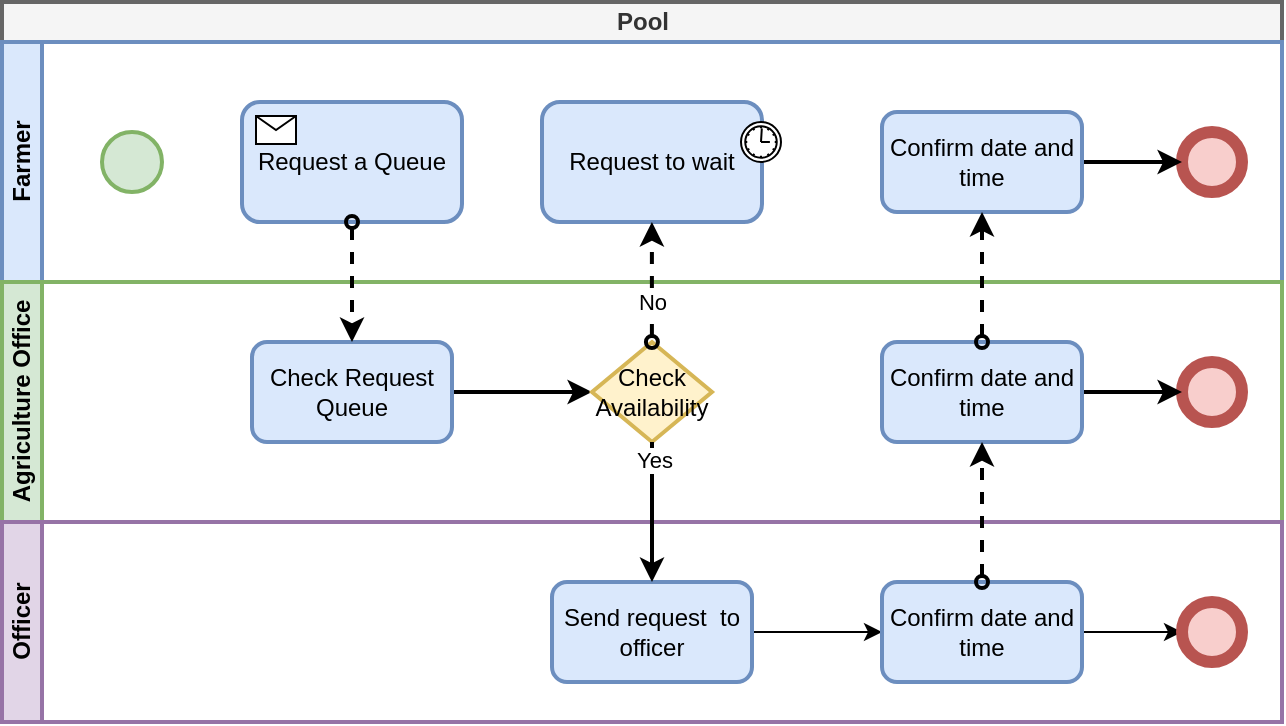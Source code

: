 <mxfile version="14.4.3" type="device"><diagram name="Page-1" id="2a216829-ef6e-dabb-86c1-c78162f3ba2b"><mxGraphModel dx="868" dy="520" grid="1" gridSize="10" guides="1" tooltips="1" connect="1" arrows="1" fold="1" page="1" pageScale="1" pageWidth="850" pageHeight="1100" background="#ffffff" math="0" shadow="0"><root><mxCell id="0"/><mxCell id="1" parent="0"/><mxCell id="ntJ8-BxehU3OVPjJMn4T-5" value="Pool" style="swimlane;html=1;childLayout=stackLayout;resizeParent=1;resizeParentMax=0;horizontal=1;startSize=20;horizontalStack=0;strokeWidth=2;fillColor=#f5f5f5;strokeColor=#666666;fontColor=#333333;" vertex="1" parent="1"><mxGeometry x="200" y="80" width="640" height="360" as="geometry"/></mxCell><mxCell id="ntJ8-BxehU3OVPjJMn4T-6" value="Farmer" style="swimlane;html=1;startSize=20;horizontal=0;strokeWidth=2;fillColor=#dae8fc;strokeColor=#6c8ebf;" vertex="1" parent="ntJ8-BxehU3OVPjJMn4T-5"><mxGeometry y="20" width="640" height="120" as="geometry"/></mxCell><mxCell id="ntJ8-BxehU3OVPjJMn4T-9" value="" style="shape=mxgraph.bpmn.shape;html=1;verticalLabelPosition=bottom;labelBackgroundColor=#ffffff;verticalAlign=top;align=center;perimeter=ellipsePerimeter;outlineConnect=0;outline=standard;symbol=general;strokeWidth=2;fillColor=#d5e8d4;strokeColor=#82b366;" vertex="1" parent="ntJ8-BxehU3OVPjJMn4T-6"><mxGeometry x="50" y="45" width="30" height="30" as="geometry"/></mxCell><mxCell id="ntJ8-BxehU3OVPjJMn4T-12" value="Request a Queue" style="html=1;whiteSpace=wrap;rounded=1;dropTarget=0;strokeWidth=2;fillColor=#dae8fc;strokeColor=#6c8ebf;" vertex="1" parent="ntJ8-BxehU3OVPjJMn4T-6"><mxGeometry x="120" y="30" width="110" height="60" as="geometry"/></mxCell><mxCell id="ntJ8-BxehU3OVPjJMn4T-13" value="" style="html=1;shape=message;outlineConnect=0;" vertex="1" parent="ntJ8-BxehU3OVPjJMn4T-12"><mxGeometry width="20" height="14" relative="1" as="geometry"><mxPoint x="7" y="7" as="offset"/></mxGeometry></mxCell><mxCell id="ntJ8-BxehU3OVPjJMn4T-17" value="Request to wait" style="html=1;whiteSpace=wrap;rounded=1;dropTarget=0;strokeWidth=2;fillColor=#dae8fc;strokeColor=#6c8ebf;" vertex="1" parent="ntJ8-BxehU3OVPjJMn4T-6"><mxGeometry x="270" y="30" width="110" height="60" as="geometry"/></mxCell><mxCell id="ntJ8-BxehU3OVPjJMn4T-18" value="" style="shape=mxgraph.bpmn.timer_start;perimeter=ellipsePerimeter;html=1;labelPosition=right;align=left;outlineConnect=0;" vertex="1" parent="ntJ8-BxehU3OVPjJMn4T-17"><mxGeometry x="1" width="29" height="20" relative="1" as="geometry"><mxPoint x="-15" y="10" as="offset"/></mxGeometry></mxCell><mxCell id="ntJ8-BxehU3OVPjJMn4T-33" value="" style="shape=mxgraph.bpmn.shape;html=1;verticalLabelPosition=bottom;labelBackgroundColor=#ffffff;verticalAlign=top;align=center;perimeter=ellipsePerimeter;outlineConnect=0;outline=end;symbol=general;strokeWidth=2;fillColor=#f8cecc;strokeColor=#b85450;" vertex="1" parent="ntJ8-BxehU3OVPjJMn4T-6"><mxGeometry x="590" y="45" width="30" height="30" as="geometry"/></mxCell><mxCell id="ntJ8-BxehU3OVPjJMn4T-37" style="edgeStyle=orthogonalEdgeStyle;rounded=0;orthogonalLoop=1;jettySize=auto;html=1;entryX=0;entryY=0.5;entryDx=0;entryDy=0;startArrow=none;startFill=0;strokeWidth=2;" edge="1" parent="ntJ8-BxehU3OVPjJMn4T-6" source="ntJ8-BxehU3OVPjJMn4T-36" target="ntJ8-BxehU3OVPjJMn4T-33"><mxGeometry relative="1" as="geometry"/></mxCell><mxCell id="ntJ8-BxehU3OVPjJMn4T-36" value="Confirm date and time" style="shape=ext;rounded=1;html=1;whiteSpace=wrap;strokeWidth=2;fillColor=#dae8fc;strokeColor=#6c8ebf;" vertex="1" parent="ntJ8-BxehU3OVPjJMn4T-6"><mxGeometry x="440" y="35" width="100" height="50" as="geometry"/></mxCell><mxCell id="ntJ8-BxehU3OVPjJMn4T-7" value="Agriculture Office" style="swimlane;html=1;startSize=20;horizontal=0;strokeWidth=2;fillColor=#d5e8d4;strokeColor=#82b366;" vertex="1" parent="ntJ8-BxehU3OVPjJMn4T-5"><mxGeometry y="140" width="640" height="120" as="geometry"/></mxCell><mxCell id="ntJ8-BxehU3OVPjJMn4T-11" value="" style="shape=mxgraph.bpmn.shape;html=1;verticalLabelPosition=bottom;labelBackgroundColor=#ffffff;verticalAlign=top;align=center;perimeter=ellipsePerimeter;outlineConnect=0;outline=end;symbol=general;strokeWidth=2;fillColor=#f8cecc;strokeColor=#b85450;" vertex="1" parent="ntJ8-BxehU3OVPjJMn4T-7"><mxGeometry x="590" y="40" width="30" height="30" as="geometry"/></mxCell><mxCell id="ntJ8-BxehU3OVPjJMn4T-22" style="edgeStyle=orthogonalEdgeStyle;rounded=0;orthogonalLoop=1;jettySize=auto;html=1;entryX=0;entryY=0.5;entryDx=0;entryDy=0;startArrow=none;startFill=0;strokeWidth=2;" edge="1" parent="ntJ8-BxehU3OVPjJMn4T-7" source="ntJ8-BxehU3OVPjJMn4T-14" target="ntJ8-BxehU3OVPjJMn4T-21"><mxGeometry relative="1" as="geometry"/></mxCell><mxCell id="ntJ8-BxehU3OVPjJMn4T-14" value="Check Request Queue" style="shape=ext;rounded=1;html=1;whiteSpace=wrap;strokeWidth=2;fillColor=#dae8fc;strokeColor=#6c8ebf;" vertex="1" parent="ntJ8-BxehU3OVPjJMn4T-7"><mxGeometry x="125" y="30" width="100" height="50" as="geometry"/></mxCell><mxCell id="ntJ8-BxehU3OVPjJMn4T-21" value="Check&lt;br&gt;Availability" style="shape=hexagon;html=1;whiteSpace=wrap;perimeter=hexagonPerimeter;rounded=0;strokeWidth=2;size=0.5;fillColor=#fff2cc;strokeColor=#d6b656;" vertex="1" parent="ntJ8-BxehU3OVPjJMn4T-7"><mxGeometry x="295" y="30" width="60" height="50" as="geometry"/></mxCell><mxCell id="ntJ8-BxehU3OVPjJMn4T-23" style="edgeStyle=orthogonalEdgeStyle;rounded=0;orthogonalLoop=1;jettySize=auto;html=1;entryX=0.5;entryY=1;entryDx=0;entryDy=0;startArrow=oval;startFill=0;dashed=1;strokeWidth=2;" edge="1" parent="ntJ8-BxehU3OVPjJMn4T-7"><mxGeometry relative="1" as="geometry"><mxPoint x="324.95" y="30" as="sourcePoint"/><mxPoint x="324.95" y="-30" as="targetPoint"/></mxGeometry></mxCell><mxCell id="ntJ8-BxehU3OVPjJMn4T-24" value="No" style="edgeLabel;html=1;align=center;verticalAlign=middle;resizable=0;points=[];" vertex="1" connectable="0" parent="ntJ8-BxehU3OVPjJMn4T-23"><mxGeometry x="-0.667" relative="1" as="geometry"><mxPoint x="0.05" y="-10.1" as="offset"/></mxGeometry></mxCell><mxCell id="ntJ8-BxehU3OVPjJMn4T-38" style="edgeStyle=orthogonalEdgeStyle;rounded=0;orthogonalLoop=1;jettySize=auto;html=1;entryX=0;entryY=0.5;entryDx=0;entryDy=0;startArrow=none;startFill=0;strokeWidth=2;" edge="1" parent="ntJ8-BxehU3OVPjJMn4T-7" source="ntJ8-BxehU3OVPjJMn4T-35" target="ntJ8-BxehU3OVPjJMn4T-11"><mxGeometry relative="1" as="geometry"/></mxCell><mxCell id="ntJ8-BxehU3OVPjJMn4T-35" value="Confirm date and time" style="shape=ext;rounded=1;html=1;whiteSpace=wrap;strokeWidth=2;fillColor=#dae8fc;strokeColor=#6c8ebf;" vertex="1" parent="ntJ8-BxehU3OVPjJMn4T-7"><mxGeometry x="440" y="30" width="100" height="50" as="geometry"/></mxCell><mxCell id="ntJ8-BxehU3OVPjJMn4T-8" value="Officer" style="swimlane;html=1;startSize=20;horizontal=0;strokeWidth=2;fillColor=#e1d5e7;strokeColor=#9673a6;" vertex="1" parent="ntJ8-BxehU3OVPjJMn4T-5"><mxGeometry y="260" width="640" height="100" as="geometry"/></mxCell><mxCell id="ntJ8-BxehU3OVPjJMn4T-31" style="edgeStyle=orthogonalEdgeStyle;rounded=0;orthogonalLoop=1;jettySize=auto;html=1;entryX=0;entryY=0.5;entryDx=0;entryDy=0;startArrow=none;startFill=0;" edge="1" parent="ntJ8-BxehU3OVPjJMn4T-8" source="ntJ8-BxehU3OVPjJMn4T-25" target="ntJ8-BxehU3OVPjJMn4T-30"><mxGeometry relative="1" as="geometry"/></mxCell><mxCell id="ntJ8-BxehU3OVPjJMn4T-25" value="Send request&amp;nbsp; to officer" style="shape=ext;rounded=1;html=1;whiteSpace=wrap;strokeWidth=2;fillColor=#dae8fc;strokeColor=#6c8ebf;" vertex="1" parent="ntJ8-BxehU3OVPjJMn4T-8"><mxGeometry x="275" y="30" width="100" height="50" as="geometry"/></mxCell><mxCell id="ntJ8-BxehU3OVPjJMn4T-34" style="edgeStyle=orthogonalEdgeStyle;rounded=0;orthogonalLoop=1;jettySize=auto;html=1;entryX=0;entryY=0.5;entryDx=0;entryDy=0;startArrow=none;startFill=0;" edge="1" parent="ntJ8-BxehU3OVPjJMn4T-8" source="ntJ8-BxehU3OVPjJMn4T-30" target="ntJ8-BxehU3OVPjJMn4T-32"><mxGeometry relative="1" as="geometry"/></mxCell><mxCell id="ntJ8-BxehU3OVPjJMn4T-30" value="Confirm date and time" style="shape=ext;rounded=1;html=1;whiteSpace=wrap;strokeWidth=2;fillColor=#dae8fc;strokeColor=#6c8ebf;" vertex="1" parent="ntJ8-BxehU3OVPjJMn4T-8"><mxGeometry x="440" y="30" width="100" height="50" as="geometry"/></mxCell><mxCell id="ntJ8-BxehU3OVPjJMn4T-32" value="" style="shape=mxgraph.bpmn.shape;html=1;verticalLabelPosition=bottom;labelBackgroundColor=#ffffff;verticalAlign=top;align=center;perimeter=ellipsePerimeter;outlineConnect=0;outline=end;symbol=general;strokeWidth=2;fillColor=#f8cecc;strokeColor=#b85450;" vertex="1" parent="ntJ8-BxehU3OVPjJMn4T-8"><mxGeometry x="590" y="40" width="30" height="30" as="geometry"/></mxCell><mxCell id="ntJ8-BxehU3OVPjJMn4T-15" style="edgeStyle=orthogonalEdgeStyle;rounded=0;orthogonalLoop=1;jettySize=auto;html=1;dashed=1;startArrow=oval;startFill=0;strokeWidth=2;" edge="1" parent="ntJ8-BxehU3OVPjJMn4T-5" source="ntJ8-BxehU3OVPjJMn4T-12" target="ntJ8-BxehU3OVPjJMn4T-14"><mxGeometry relative="1" as="geometry"/></mxCell><mxCell id="ntJ8-BxehU3OVPjJMn4T-26" style="edgeStyle=orthogonalEdgeStyle;rounded=0;orthogonalLoop=1;jettySize=auto;html=1;entryX=0.5;entryY=0;entryDx=0;entryDy=0;startArrow=none;startFill=0;strokeWidth=2;" edge="1" parent="ntJ8-BxehU3OVPjJMn4T-5" source="ntJ8-BxehU3OVPjJMn4T-21" target="ntJ8-BxehU3OVPjJMn4T-25"><mxGeometry relative="1" as="geometry"/></mxCell><mxCell id="ntJ8-BxehU3OVPjJMn4T-27" value="Yes" style="edgeLabel;html=1;align=center;verticalAlign=middle;resizable=0;points=[];" vertex="1" connectable="0" parent="ntJ8-BxehU3OVPjJMn4T-26"><mxGeometry x="-0.761" y="1" relative="1" as="geometry"><mxPoint as="offset"/></mxGeometry></mxCell><mxCell id="ntJ8-BxehU3OVPjJMn4T-39" style="edgeStyle=orthogonalEdgeStyle;rounded=0;orthogonalLoop=1;jettySize=auto;html=1;entryX=0.5;entryY=1;entryDx=0;entryDy=0;startArrow=oval;startFill=0;strokeWidth=2;dashed=1;" edge="1" parent="ntJ8-BxehU3OVPjJMn4T-5" source="ntJ8-BxehU3OVPjJMn4T-30" target="ntJ8-BxehU3OVPjJMn4T-35"><mxGeometry relative="1" as="geometry"/></mxCell><mxCell id="ntJ8-BxehU3OVPjJMn4T-40" style="edgeStyle=orthogonalEdgeStyle;rounded=0;orthogonalLoop=1;jettySize=auto;html=1;entryX=0.5;entryY=1;entryDx=0;entryDy=0;dashed=1;startArrow=oval;startFill=0;strokeWidth=2;" edge="1" parent="ntJ8-BxehU3OVPjJMn4T-5" source="ntJ8-BxehU3OVPjJMn4T-35" target="ntJ8-BxehU3OVPjJMn4T-36"><mxGeometry relative="1" as="geometry"/></mxCell></root></mxGraphModel></diagram></mxfile>